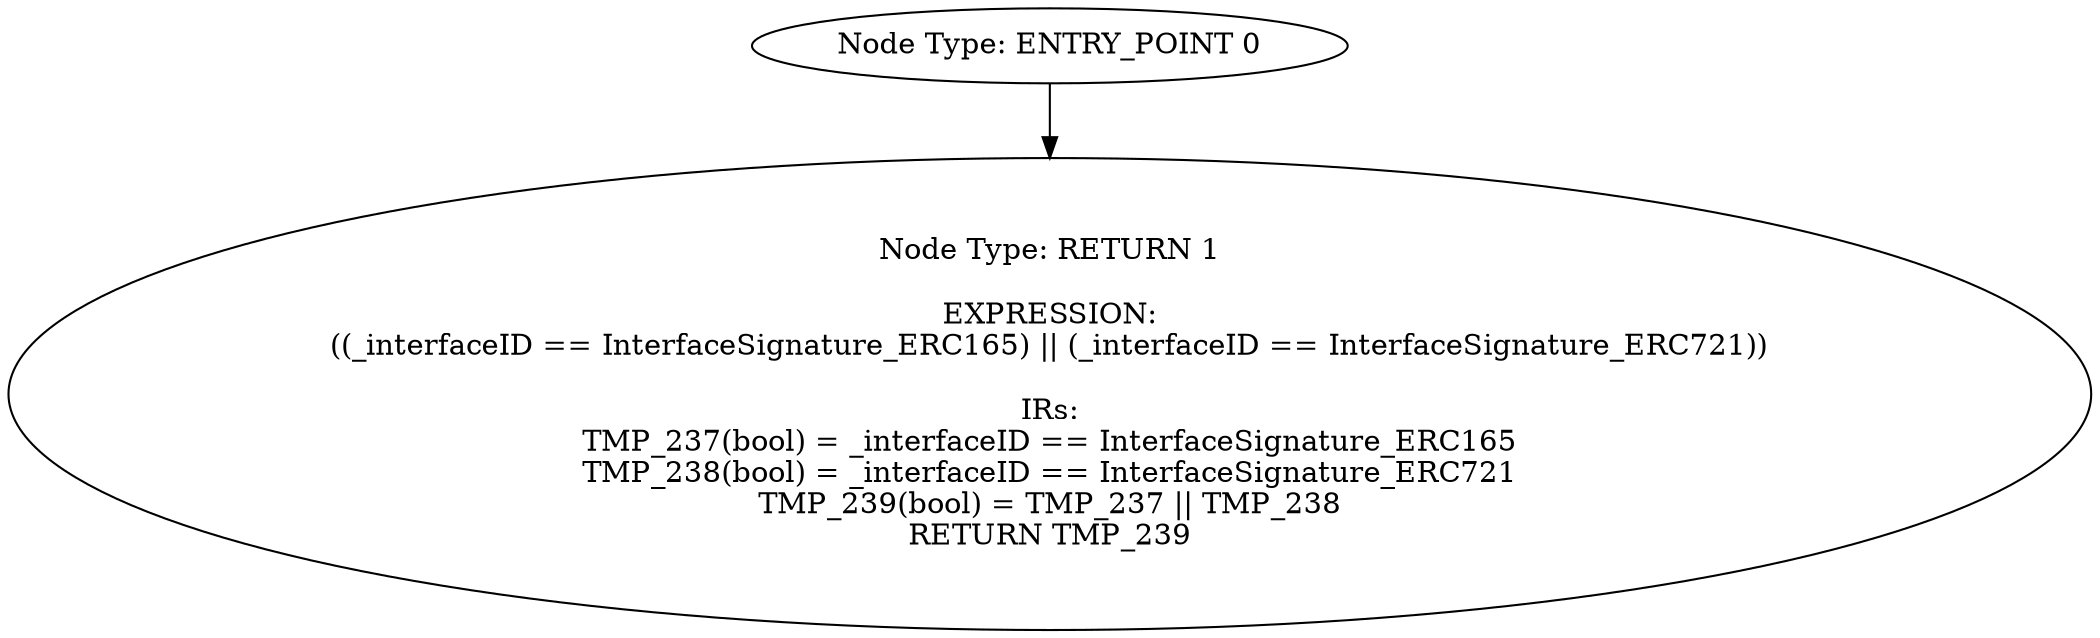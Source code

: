 digraph{
0[label="Node Type: ENTRY_POINT 0
"];
0->1;
1[label="Node Type: RETURN 1

EXPRESSION:
((_interfaceID == InterfaceSignature_ERC165) || (_interfaceID == InterfaceSignature_ERC721))

IRs:
TMP_237(bool) = _interfaceID == InterfaceSignature_ERC165
TMP_238(bool) = _interfaceID == InterfaceSignature_ERC721
TMP_239(bool) = TMP_237 || TMP_238
RETURN TMP_239"];
}
